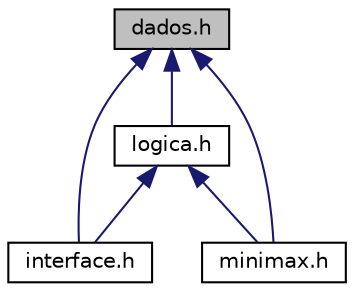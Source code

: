 digraph "dados.h"
{
  edge [fontname="Helvetica",fontsize="10",labelfontname="Helvetica",labelfontsize="10"];
  node [fontname="Helvetica",fontsize="10",shape=record];
  Node2 [label="dados.h",height=0.2,width=0.4,color="black", fillcolor="grey75", style="filled", fontcolor="black"];
  Node2 -> Node3 [dir="back",color="midnightblue",fontsize="10",style="solid"];
  Node3 [label="interface.h",height=0.2,width=0.4,color="black", fillcolor="white", style="filled",URL="$interface_8h.html"];
  Node2 -> Node4 [dir="back",color="midnightblue",fontsize="10",style="solid"];
  Node4 [label="logica.h",height=0.2,width=0.4,color="black", fillcolor="white", style="filled",URL="$logica_8h.html"];
  Node4 -> Node3 [dir="back",color="midnightblue",fontsize="10",style="solid"];
  Node4 -> Node5 [dir="back",color="midnightblue",fontsize="10",style="solid"];
  Node5 [label="minimax.h",height=0.2,width=0.4,color="black", fillcolor="white", style="filled",URL="$minimax_8h_source.html"];
  Node2 -> Node5 [dir="back",color="midnightblue",fontsize="10",style="solid"];
}
